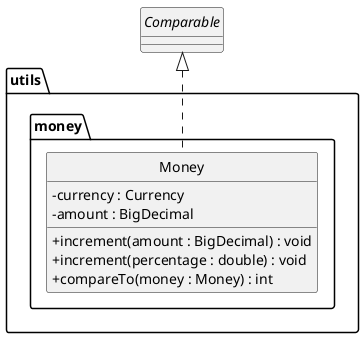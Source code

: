 @startuml
hide circle
skinparam classAttributeIconSize 0

class utils.money.Money implements Comparable<Money> {
    - currency : Currency
    - amount : BigDecimal
    + increment(amount : BigDecimal) : void
    + increment(percentage : double) : void
    + compareTo(money : Money) : int
}

@enduml